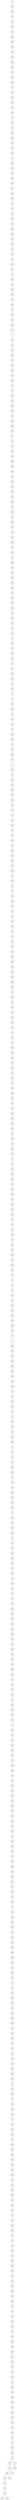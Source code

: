 graph{
477 -- 42;
187 -- 283;
491 -- 152;
333 -- 369;
109 -- 275;
206 -- 54;
448 -- 32;
102 -- 332;
366 -- 448;
167 -- 75;
362 -- 87;
173 -- 65;
143 -- 96;
305 -- 231;
370 -- 86;
303 -- 391;
382 -- 464;
347 -- 221;
128 -- 122;
6 -- 94;
432 -- 276;
154 -- 473;
296 -- 411;
55 -- 277;
196 -- 403;
213 -- 346;
22 -- 274;
453 -- 366;
368 -- 349;
281 -- 144;
28 -- 187;
90 -- 491;
437 -- 284;
171 -- 20;
147 -- 135;
183 -- 45;
104 -- 147;
91 -- 230;
233 -- 323;
264 -- 56;
475 -- 198;
337 -- 359;
420 -- 11;
122 -- 261;
160 -- 142;
174 -- 472;
265 -- 305;
208 -- 76;
18 -- 95;
334 -- 419;
261 -- 104;
234 -- 312;
58 -- 490;
253 -- 395;
346 -- 33;
164 -- 481;
276 -- 435;
322 -- 363;
92 -- 80;
363 -- 30;
238 -- 380;
162 -- 209;
478 -- 337;
53 -- 442;
251 -- 364;
474 -- 154;
230 -- 482;
282 -- 159;
93 -- 298;
23 -- 210;
371 -- 13;
318 -- 28;
120 -- 265;
456 -- 294;
413 -- 396;
142 -- 374;
60 -- 468;
48 -- 118;
3 -- 262;
65 -- 110;
200 -- 455;
246 -- 40;
401 -- 253;
489 -- 495;
260 -- 120;
352 -- 131;
467 -- 134;
242 -- 390;
332 -- 114;
290 -- 61;
454 -- 336;
184 -- 148;
476 -- 360;
314 -- 469;
435 -- 15;
400 -- 224;
269 -- 51;
480 -- 176;
119 -- 19;
279 -- 18;
422 -- 271;
392 -- 428;
343 -- 292;
398 -- 322;
407 -- 489;
197 -- 476;
67 -- 143;
271 -- 78;
46 -- 367;
483 -- 382;
95 -- 10;
133 -- 318;
376 -- 196;
277 -- 387;
178 -- 457;
348 -- 368;
29 -- 93;
356 -- 404;
472 -- 466;
359 -- 325;
98 -- 207;
76 -- 185;
433 -- 314;
393 -- 397;
129 -- 326;
335 -- 446;
496 -- 488;
103 -- 268;
482 -- 22;
245 -- 173;
81 -- 319;
310 -- 361;
57 -- 315;
292 -- 311;
37 -- 36;
157 -- 352;
17 -- 59;
481 -- 270;
202 -- 58;
8 -- 3;
378 -- 225;
43 -- 330;
45 -- 485;
180 -- 300;
240 -- 477;
1 -- 206;
170 -- 31;
315 -- 157;
25 -- 2;
262 -- 459;
415 -- 417;
221 -- 125;
385 -- 217;
416 -- 156;
354 -- 226;
216 -- 194;
248 -- 441;
207 -- 111;
479 -- 289;
297 -- 48;
83 -- 229;
236 -- 400;
152 -- 486;
319 -- 263;
42 -- 47;
85 -- 344;
7 -- 219;
417 -- 394;
499 -- 46;
288 -- 328;
150 -- 251;
20 -- 170;
130 -- 381;
286 -- 434;
94 -- 12;
168 -- 437;
473 -- 389;
254 -- 179;
190 -- 237;
229 -- 392;
77 -- 252;
239 -- 288;
40 -- 470;
457 -- 256;
267 -- 354;
145 -- 205;
411 -- 123;
235 -- 413;
39 -- 452;
136 -- 467;
263 -- 285;
181 -- 190;
97 -- 357;
358 -- 398;
408 -- 49;
465 -- 137;
272 -- 186;
495 -- 57;
300 -- 172;
141 -- 353;
357 -- 308;
470 -- 127;
108 -- 112;
309 -- 218;
268 -- 9;
70 -- 365;
223 -- 401;
148 -- 453;
137 -- 450;
273 -- 191;
24 -- 220;
163 -- 108;
341 -- 409;
75 -- 17;
110 -- 103;
32 -- 418;
169 -- 228;
191 -- 272;
252 -- 424;
44 -- 462;
11 -- 444;
487 -- 202;
295 -- 372;
258 -- 484;
88 -- 321;
418 -- 90;
349 -- 415;
105 -- 416;
365 -- 302;
51 -- 68;
205 -- 158;
79 -- 377;
285 -- 260;
320 -- 494;
353 -- 133;
455 -- 379;
191 -- 128;
372 -- 425;
21 -- 333;
350 -- 102;
488 -- 240;
494 -- 29;
336 -- 255;
389 -- 238;
115 -- 136;
468 -- 188;
321 -- 150;
176 -- 351;
403 -- 151;
243 -- 273;
259 -- 216;
313 -- 493;
369 -- 342;
210 -- 180;
117 -- 97;
124 -- 63;
250 -- 203;
214 -- 456;
204 -- 129;
442 -- 248;
345 -- 408;
439 -- 160;
464 -- 181;
74 -- 478;
445 -- 161;
12 -- 35;
317 -- 266;
78 -- 350;
270 -- 479;
327 -- 358;
394 -- 82;
266 -- 307;
158 -- 232;
351 -- 119;
423 -- 499;
312 -- 340;
498 -- 431;
425 -- 162;
100 -- 62;
443 -- 38;
177 -- 16;
217 -- 74;
396 -- 223;
111 -- 155;
492 -- 440;
2 -- 384;
50 -- 183;
274 -- 8;
41 -- 320;
449 -- 329;
193 -- 259;
493 -- 234;
244 -- 317;
284 -- 153;
226 -- 163;
399 -- 235;
72 -- 171;
447 -- 296;
211 -- 121;
215 -- 378;
426 -- 39;
19 -- 72;
195 -- 286;
459 -- 52;
185 -- 99;
391 -- 282;
402 -- 140;
192 -- 432;
293 -- 423;
452 -- 297;
388 -- 293;
31 -- 178;
255 -- 280;
149 -- 236;
419 -- 278;
414 -- 301;
469 -- 193;
381 -- 420;
203 -- 7;
89 -- 290;
222 -- 386;
144 -- 436;
151 -- 465;
220 -- 487;
127 -- 138;
99 -- 26;
212 -- 291;
188 -- 475;
140 -- 166;
458 -- 182;
486 -- 165;
325 -- 267;
63 -- 100;
429 -- 77;
461 -- 44;
80 -- 98;
9 -- 254;
194 -- 497;
440 -- 331;
462 -- 438;
436 -- 335;
0 -- 195;
328 -- 287;
107 -- 27;
386 -- 88;
406 -- 107;
138 -- 443;
364 -- 211;
377 -- 21;
35 -- 309;
471 -- 433;
30 -- 141;
311 -- 447;
38 -- 474;
355 -- 83;
61 -- 124;
383 -- 215;
27 -- 243;
299 -- 343;
249 -- 149;
421 -- 250;
166 -- 245;
114 -- 241;
323 -- 64;
307 -- 212;
497 -- 192;
165 -- 201;
446 -- 214;
390 -- 339;
106 -- 406;
135 -- 132;
247 -- 145;
379 -- 460;
159 -- 347;
131 -- 388;
26 -- 60;
278 -- 355;
189 -- 299;
69 -- 393;
132 -- 113;
304 -- 239;
490 -- 50;
4 -- 233;
175 -- 449;
298 -- 199;
14 -- 177;
338 -- 376;
225 -- 402;
329 -- 407;
373 -- 405;
434 -- 471;
182 -- 66;
397 -- 303;
441 -- 492;
71 -- 105;
15 -- 313;
438 -- 426;
132 -- 126;
86 -- 174;
342 -- 375;
199 -- 1;
427 -- 189;
33 -- 362;
384 -- 258;
47 -- 242;
395 -- 222;
287 -- 43;
155 -- 115;
134 -- 184;
179 -- 480;
237 -- 197;
294 -- 334;
156 -- 445;
34 -- 422;
52 -- 310;
466 -- 6;
231 -- 106;
241 -- 264;
451 -- 338;
410 -- 200;
331 -- 463;
54 -- 168;
316 -- 89;
261 -- 101;
330 -- 24;
68 -- 91;
361 -- 41;
209 -- 279;
450 -- 167;
460 -- 73;
326 -- 4;
59 -- 383;
412 -- 69;
139 -- 327;
122 -- 116;
444 -- 247;
387 -- 373;
125 -- 341;
324 -- 399;
227 -- 483;
484 -- 227;
64 -- 316;
339 -- 345;
36 -- 410;
306 -- 139;
430 -- 85;
13 -- 370;
62 -- 356;
367 -- 34;
16 -- 169;
375 -- 429;
275 -- 269;
256 -- 458;
96 -- 164;
360 -- 371;
82 -- 117;
198 -- 451;
10 -- 430;
5 -- 109;
463 -- 55;
344 -- 130;
424 -- 175;
405 -- 498;
172 -- 92;
428 -- 427;
380 -- 213;
409 -- 204;
218 -- 37;
153 -- 246;
73 -- 454;
118 -- 5;
84 -- 385;
232 -- 70;
121 -- 249;
283 -- 146;
301 -- 348;
146 -- 244;
404 -- 324;
219 -- 53;
66 -- 25;
308 -- 412;
340 -- 79;
257 -- 421;
228 -- 208;
224 -- 306;
49 -- 304;
291 -- 81;
280 -- 67;
374 -- 461;
123 -- 71;
161 -- 414;
87 -- 23;
289 -- 84;
431 -- 496;
201 -- 14;
302 -- 281;
485 -- 439;
112 -- 295;
56 -- 257;
}
